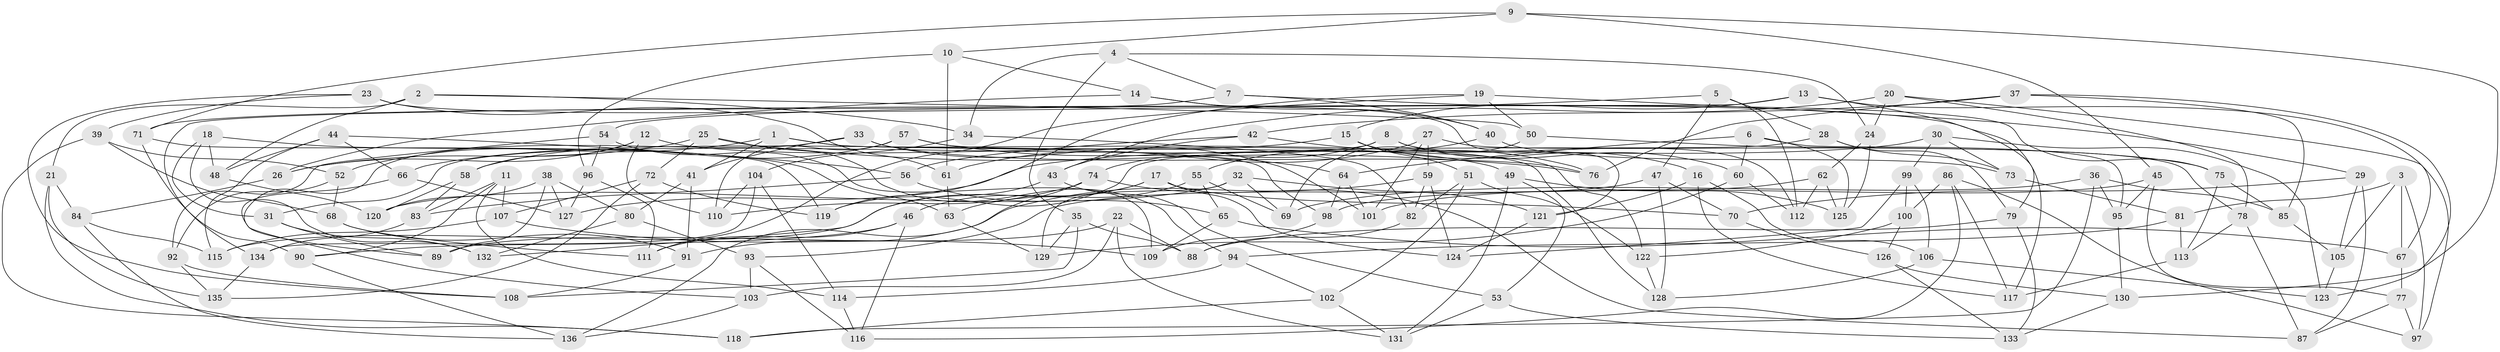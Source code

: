 // Generated by graph-tools (version 1.1) at 2025/02/03/09/25 03:02:54]
// undirected, 136 vertices, 272 edges
graph export_dot {
graph [start="1"]
  node [color=gray90,style=filled];
  1;
  2;
  3;
  4;
  5;
  6;
  7;
  8;
  9;
  10;
  11;
  12;
  13;
  14;
  15;
  16;
  17;
  18;
  19;
  20;
  21;
  22;
  23;
  24;
  25;
  26;
  27;
  28;
  29;
  30;
  31;
  32;
  33;
  34;
  35;
  36;
  37;
  38;
  39;
  40;
  41;
  42;
  43;
  44;
  45;
  46;
  47;
  48;
  49;
  50;
  51;
  52;
  53;
  54;
  55;
  56;
  57;
  58;
  59;
  60;
  61;
  62;
  63;
  64;
  65;
  66;
  67;
  68;
  69;
  70;
  71;
  72;
  73;
  74;
  75;
  76;
  77;
  78;
  79;
  80;
  81;
  82;
  83;
  84;
  85;
  86;
  87;
  88;
  89;
  90;
  91;
  92;
  93;
  94;
  95;
  96;
  97;
  98;
  99;
  100;
  101;
  102;
  103;
  104;
  105;
  106;
  107;
  108;
  109;
  110;
  111;
  112;
  113;
  114;
  115;
  116;
  117;
  118;
  119;
  120;
  121;
  122;
  123;
  124;
  125;
  126;
  127;
  128;
  129;
  130;
  131;
  132;
  133;
  134;
  135;
  136;
  1 -- 52;
  1 -- 128;
  1 -- 98;
  1 -- 41;
  2 -- 34;
  2 -- 50;
  2 -- 48;
  2 -- 21;
  3 -- 67;
  3 -- 81;
  3 -- 105;
  3 -- 97;
  4 -- 7;
  4 -- 35;
  4 -- 34;
  4 -- 24;
  5 -- 54;
  5 -- 28;
  5 -- 112;
  5 -- 47;
  6 -- 64;
  6 -- 60;
  6 -- 125;
  6 -- 95;
  7 -- 40;
  7 -- 71;
  7 -- 75;
  8 -- 74;
  8 -- 112;
  8 -- 31;
  8 -- 60;
  9 -- 10;
  9 -- 130;
  9 -- 45;
  9 -- 71;
  10 -- 96;
  10 -- 14;
  10 -- 61;
  11 -- 83;
  11 -- 114;
  11 -- 90;
  11 -- 107;
  12 -- 49;
  12 -- 110;
  12 -- 26;
  12 -- 58;
  13 -- 134;
  13 -- 15;
  13 -- 97;
  13 -- 79;
  14 -- 40;
  14 -- 26;
  14 -- 121;
  15 -- 51;
  15 -- 16;
  15 -- 66;
  16 -- 117;
  16 -- 121;
  16 -- 106;
  17 -- 70;
  17 -- 46;
  17 -- 115;
  17 -- 124;
  18 -- 31;
  18 -- 132;
  18 -- 48;
  18 -- 63;
  19 -- 29;
  19 -- 50;
  19 -- 111;
  19 -- 119;
  20 -- 78;
  20 -- 24;
  20 -- 43;
  20 -- 67;
  21 -- 118;
  21 -- 135;
  21 -- 84;
  22 -- 131;
  22 -- 89;
  22 -- 88;
  22 -- 103;
  23 -- 61;
  23 -- 39;
  23 -- 117;
  23 -- 108;
  24 -- 62;
  24 -- 125;
  25 -- 26;
  25 -- 94;
  25 -- 72;
  25 -- 76;
  26 -- 84;
  27 -- 61;
  27 -- 59;
  27 -- 101;
  27 -- 78;
  28 -- 73;
  28 -- 79;
  28 -- 119;
  29 -- 70;
  29 -- 105;
  29 -- 87;
  30 -- 127;
  30 -- 73;
  30 -- 99;
  30 -- 123;
  31 -- 132;
  31 -- 89;
  32 -- 129;
  32 -- 69;
  32 -- 120;
  32 -- 121;
  33 -- 101;
  33 -- 41;
  33 -- 89;
  33 -- 76;
  34 -- 82;
  34 -- 104;
  35 -- 108;
  35 -- 129;
  35 -- 88;
  36 -- 118;
  36 -- 95;
  36 -- 69;
  36 -- 85;
  37 -- 76;
  37 -- 85;
  37 -- 123;
  37 -- 42;
  38 -- 89;
  38 -- 120;
  38 -- 80;
  38 -- 127;
  39 -- 118;
  39 -- 68;
  39 -- 52;
  40 -- 55;
  40 -- 73;
  41 -- 91;
  41 -- 80;
  42 -- 76;
  42 -- 56;
  42 -- 43;
  43 -- 132;
  43 -- 53;
  44 -- 66;
  44 -- 56;
  44 -- 48;
  44 -- 115;
  45 -- 77;
  45 -- 95;
  45 -- 101;
  46 -- 116;
  46 -- 111;
  46 -- 90;
  47 -- 70;
  47 -- 93;
  47 -- 128;
  48 -- 120;
  49 -- 53;
  49 -- 131;
  49 -- 125;
  50 -- 75;
  50 -- 69;
  51 -- 122;
  51 -- 102;
  51 -- 82;
  52 -- 68;
  52 -- 92;
  53 -- 133;
  53 -- 131;
  54 -- 92;
  54 -- 96;
  54 -- 109;
  55 -- 65;
  55 -- 63;
  55 -- 69;
  56 -- 65;
  56 -- 83;
  57 -- 58;
  57 -- 110;
  57 -- 122;
  57 -- 64;
  58 -- 83;
  58 -- 120;
  59 -- 91;
  59 -- 82;
  59 -- 124;
  60 -- 112;
  60 -- 129;
  61 -- 63;
  62 -- 112;
  62 -- 125;
  62 -- 98;
  63 -- 129;
  64 -- 98;
  64 -- 101;
  65 -- 109;
  65 -- 67;
  66 -- 103;
  66 -- 127;
  67 -- 77;
  68 -- 111;
  68 -- 91;
  70 -- 126;
  71 -- 90;
  71 -- 119;
  72 -- 135;
  72 -- 107;
  72 -- 119;
  73 -- 81;
  74 -- 136;
  74 -- 110;
  74 -- 87;
  75 -- 85;
  75 -- 113;
  77 -- 87;
  77 -- 97;
  78 -- 113;
  78 -- 87;
  79 -- 88;
  79 -- 133;
  80 -- 132;
  80 -- 93;
  81 -- 94;
  81 -- 113;
  82 -- 88;
  83 -- 134;
  84 -- 136;
  84 -- 115;
  85 -- 105;
  86 -- 97;
  86 -- 100;
  86 -- 117;
  86 -- 116;
  90 -- 136;
  91 -- 108;
  92 -- 135;
  92 -- 108;
  93 -- 116;
  93 -- 103;
  94 -- 102;
  94 -- 114;
  95 -- 130;
  96 -- 111;
  96 -- 127;
  98 -- 109;
  99 -- 100;
  99 -- 106;
  99 -- 124;
  100 -- 122;
  100 -- 126;
  102 -- 118;
  102 -- 131;
  103 -- 136;
  104 -- 114;
  104 -- 134;
  104 -- 110;
  105 -- 123;
  106 -- 128;
  106 -- 123;
  107 -- 115;
  107 -- 109;
  113 -- 117;
  114 -- 116;
  121 -- 124;
  122 -- 128;
  126 -- 130;
  126 -- 133;
  130 -- 133;
  134 -- 135;
}
